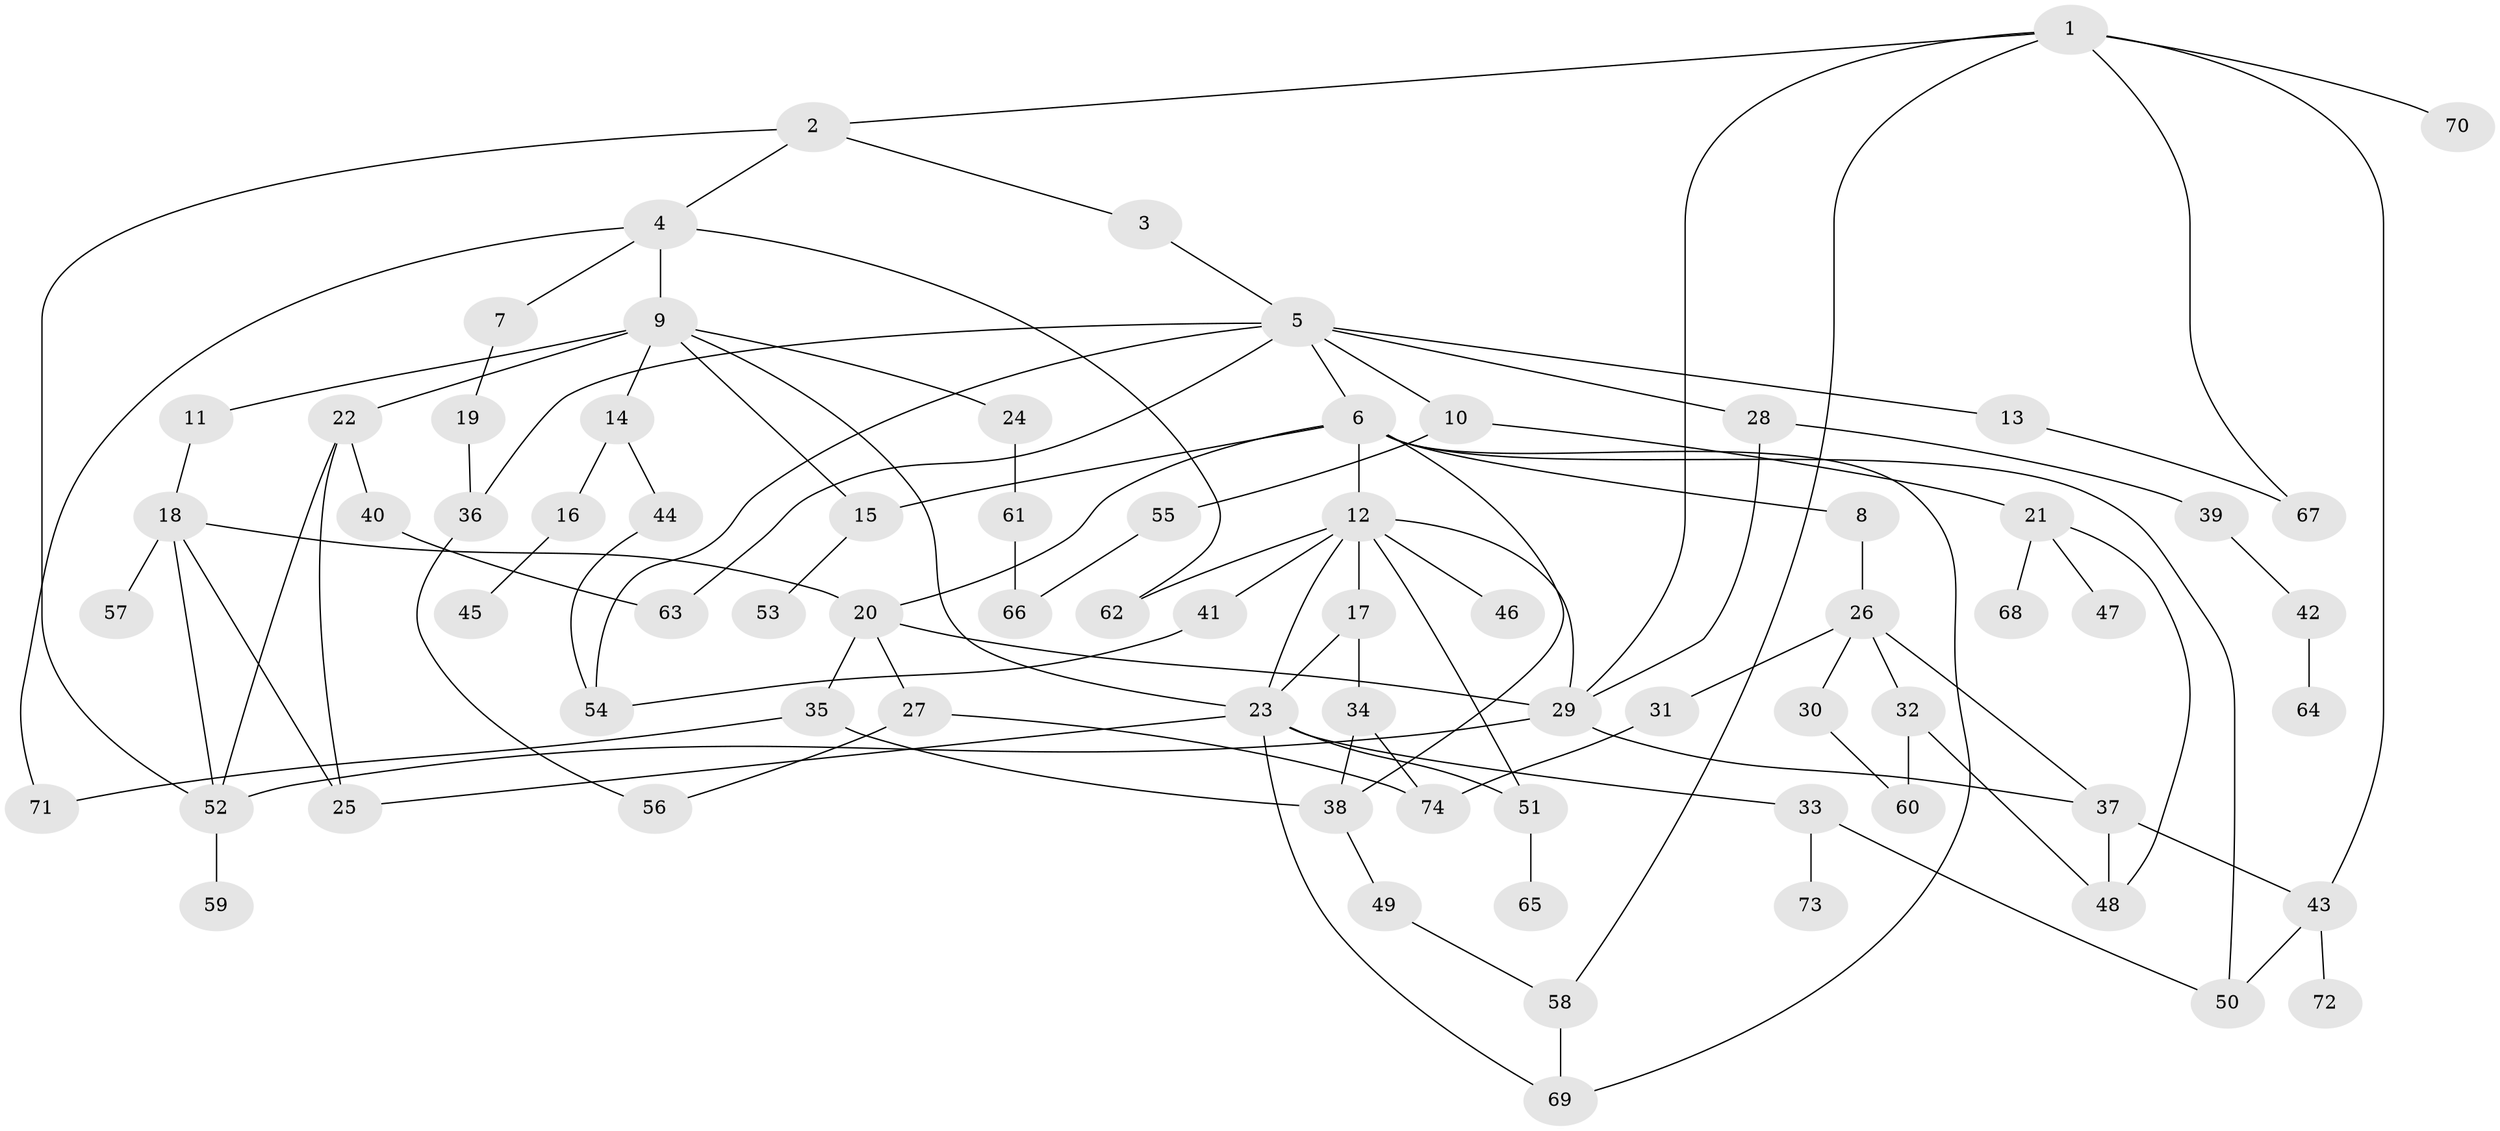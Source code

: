 // coarse degree distribution, {5: 0.0625, 9: 0.03125, 4: 0.0625, 7: 0.15625, 3: 0.21875, 6: 0.03125, 10: 0.03125, 2: 0.1875, 1: 0.21875}
// Generated by graph-tools (version 1.1) at 2025/48/03/04/25 22:48:38]
// undirected, 74 vertices, 109 edges
graph export_dot {
  node [color=gray90,style=filled];
  1;
  2;
  3;
  4;
  5;
  6;
  7;
  8;
  9;
  10;
  11;
  12;
  13;
  14;
  15;
  16;
  17;
  18;
  19;
  20;
  21;
  22;
  23;
  24;
  25;
  26;
  27;
  28;
  29;
  30;
  31;
  32;
  33;
  34;
  35;
  36;
  37;
  38;
  39;
  40;
  41;
  42;
  43;
  44;
  45;
  46;
  47;
  48;
  49;
  50;
  51;
  52;
  53;
  54;
  55;
  56;
  57;
  58;
  59;
  60;
  61;
  62;
  63;
  64;
  65;
  66;
  67;
  68;
  69;
  70;
  71;
  72;
  73;
  74;
  1 -- 2;
  1 -- 70;
  1 -- 43;
  1 -- 58;
  1 -- 29;
  1 -- 67;
  2 -- 3;
  2 -- 4;
  2 -- 52;
  3 -- 5;
  4 -- 7;
  4 -- 9;
  4 -- 62;
  4 -- 71;
  5 -- 6;
  5 -- 10;
  5 -- 13;
  5 -- 28;
  5 -- 63;
  5 -- 54;
  5 -- 36;
  6 -- 8;
  6 -- 12;
  6 -- 15;
  6 -- 20;
  6 -- 69;
  6 -- 50;
  6 -- 38;
  7 -- 19;
  8 -- 26;
  9 -- 11;
  9 -- 14;
  9 -- 22;
  9 -- 24;
  9 -- 23;
  9 -- 15;
  10 -- 21;
  10 -- 55;
  11 -- 18;
  12 -- 17;
  12 -- 23;
  12 -- 29;
  12 -- 41;
  12 -- 46;
  12 -- 62;
  12 -- 51;
  13 -- 67;
  14 -- 16;
  14 -- 44;
  15 -- 53;
  16 -- 45;
  17 -- 34;
  17 -- 23;
  18 -- 25;
  18 -- 52;
  18 -- 57;
  18 -- 20;
  19 -- 36;
  20 -- 27;
  20 -- 35;
  20 -- 29;
  21 -- 47;
  21 -- 48;
  21 -- 68;
  22 -- 40;
  22 -- 25;
  22 -- 52;
  23 -- 33;
  23 -- 51;
  23 -- 69;
  23 -- 25;
  24 -- 61;
  26 -- 30;
  26 -- 31;
  26 -- 32;
  26 -- 37;
  27 -- 56;
  27 -- 74;
  28 -- 39;
  28 -- 29;
  29 -- 37;
  29 -- 52;
  30 -- 60;
  31 -- 74;
  32 -- 60;
  32 -- 48;
  33 -- 73;
  33 -- 50;
  34 -- 38;
  34 -- 74;
  35 -- 38;
  35 -- 71;
  36 -- 56;
  37 -- 43;
  37 -- 48;
  38 -- 49;
  39 -- 42;
  40 -- 63;
  41 -- 54;
  42 -- 64;
  43 -- 50;
  43 -- 72;
  44 -- 54;
  49 -- 58;
  51 -- 65;
  52 -- 59;
  55 -- 66;
  58 -- 69;
  61 -- 66;
}
